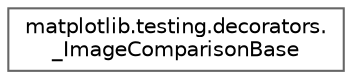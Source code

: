 digraph "Graphical Class Hierarchy"
{
 // LATEX_PDF_SIZE
  bgcolor="transparent";
  edge [fontname=Helvetica,fontsize=10,labelfontname=Helvetica,labelfontsize=10];
  node [fontname=Helvetica,fontsize=10,shape=box,height=0.2,width=0.4];
  rankdir="LR";
  Node0 [id="Node000000",label="matplotlib.testing.decorators.\l_ImageComparisonBase",height=0.2,width=0.4,color="grey40", fillcolor="white", style="filled",URL="$d1/d07/classmatplotlib_1_1testing_1_1decorators_1_1__ImageComparisonBase.html",tooltip=" "];
}
